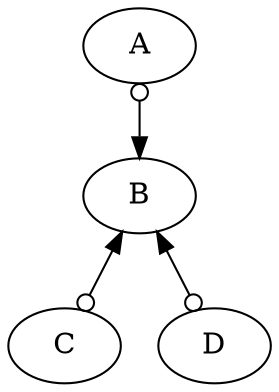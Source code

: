 digraph graphname {node [shape = oval];
A [label= A ]
B [label= B ]
C [label= C ]
D [label= D ]
A -> B [color=black, dir=both,arrowhead=normal, arrowtail=odot];
B -> C [color=black, dir=both,arrowhead=odot, arrowtail=normal];
B -> D [color=black, dir=both,arrowhead=odot, arrowtail=normal];
}
